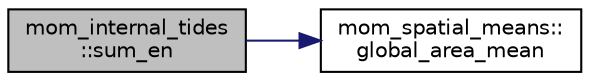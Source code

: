 digraph "mom_internal_tides::sum_en"
{
 // INTERACTIVE_SVG=YES
 // LATEX_PDF_SIZE
  edge [fontname="Helvetica",fontsize="10",labelfontname="Helvetica",labelfontsize="10"];
  node [fontname="Helvetica",fontsize="10",shape=record];
  rankdir="LR";
  Node1 [label="mom_internal_tides\l::sum_en",height=0.2,width=0.4,color="black", fillcolor="grey75", style="filled", fontcolor="black",tooltip="Checks for energy conservation on computational domain."];
  Node1 -> Node2 [color="midnightblue",fontsize="10",style="solid",fontname="Helvetica"];
  Node2 [label="mom_spatial_means::\lglobal_area_mean",height=0.2,width=0.4,color="black", fillcolor="white", style="filled",URL="$namespacemom__spatial__means.html#aa49abab62973a263d6f5a1c776f62a11",tooltip="Return the global area mean of a variable. This uses reproducing sums."];
}
